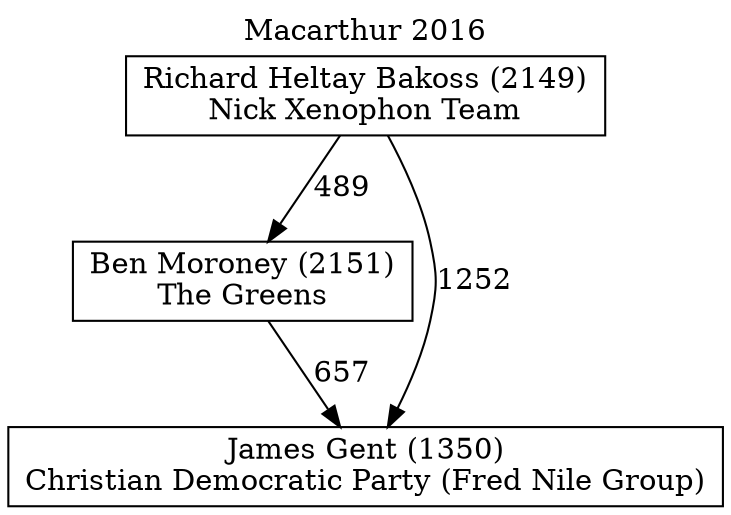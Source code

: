 // House preference flow
digraph "James Gent (1350)_Macarthur_2016" {
	graph [label="Macarthur 2016" labelloc=t mclimit=10]
	node [shape=box]
	"Richard Heltay Bakoss (2149)" [label="Richard Heltay Bakoss (2149)
Nick Xenophon Team"]
	"Ben Moroney (2151)" [label="Ben Moroney (2151)
The Greens"]
	"James Gent (1350)" [label="James Gent (1350)
Christian Democratic Party (Fred Nile Group)"]
	"Richard Heltay Bakoss (2149)" -> "Ben Moroney (2151)" [label=489]
	"Ben Moroney (2151)" -> "James Gent (1350)" [label=657]
	"Richard Heltay Bakoss (2149)" -> "James Gent (1350)" [label=1252]
}
